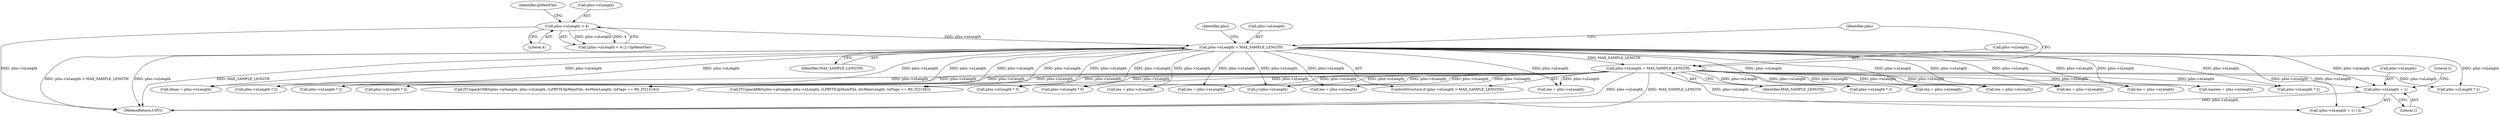 digraph "0_gstreamer_bc2cdd57d549ab3ba59782e9b395d0cd683fd3ac@pointer" {
"1000301" [label="(Call,pIns->nLength + 1)"];
"1000139" [label="(Call,pIns->nLength = MAX_SAMPLE_LENGTH)"];
"1000134" [label="(Call,pIns->nLength > MAX_SAMPLE_LENGTH)"];
"1000124" [label="(Call,pIns->nLength < 4)"];
"1000130" [label="(Identifier,lpMemFile)"];
"1000571" [label="(Call,pIns->nLength * 2)"];
"1001210" [label="(Call,dmax = pIns->nLength)"];
"1001239" [label="(Call,pIns->nLength * 2)"];
"1000507" [label="(Call,pIns->nLength * 2)"];
"1000125" [label="(Call,pIns->nLength)"];
"1000620" [label="(Call,pIns->nLength * 2)"];
"1000965" [label="(Call,ITUnpack16Bit(pIns->pSample, pIns->nLength, (LPBYTE)lpMemFile, dwMemLength, (nFlags == RS_IT21516)))"];
"1000138" [label="(Identifier,MAX_SAMPLE_LENGTH)"];
"1000950" [label="(Call,ITUnpack8Bit(pIns->pSample, pIns->nLength, (LPBYTE)lpMemFile, dwMemLength, (nFlags == RS_IT2158)))"];
"1000302" [label="(Call,pIns->nLength)"];
"1001527" [label="(Call,pIns->nLength * 3)"];
"1001698" [label="(Call,pIns->nLength * 6)"];
"1001087" [label="(Call,len = pIns->nLength)"];
"1001904" [label="(Call,len = pIns->nLength)"];
"1001366" [label="(Call,j<pIns->nLength)"];
"1000996" [label="(Call,len = pIns->nLength)"];
"1000133" [label="(ControlStructure,if (pIns->nLength > MAX_SAMPLE_LENGTH))"];
"1000124" [label="(Call,pIns->nLength < 4)"];
"1000141" [label="(Identifier,pIns)"];
"1000836" [label="(Call,len = pIns->nLength)"];
"1000135" [label="(Call,pIns->nLength)"];
"1000300" [label="(Call,(pIns->nLength + 1) / 2)"];
"1000123" [label="(Call,(pIns->nLength < 4) || (!lpMemFile))"];
"1000301" [label="(Call,pIns->nLength + 1)"];
"1000457" [label="(Call,pIns->nLength * 2)"];
"1000306" [label="(Literal,2)"];
"1002045" [label="(MethodReturn,UINT)"];
"1000200" [label="(Call,len = pIns->nLength)"];
"1000128" [label="(Literal,4)"];
"1000246" [label="(Call,len = pIns->nLength)"];
"1000721" [label="(Call,len = pIns->nLength)"];
"1001993" [label="(Call,len = pIns->nLength)"];
"1000134" [label="(Call,pIns->nLength > MAX_SAMPLE_LENGTH)"];
"1001483" [label="(Call,maxlen = pIns->nLength)"];
"1000139" [label="(Call,pIns->nLength = MAX_SAMPLE_LENGTH)"];
"1000143" [label="(Identifier,MAX_SAMPLE_LENGTH)"];
"1000146" [label="(Identifier,pIns)"];
"1000399" [label="(Call,pIns->nLength * 2)"];
"1000140" [label="(Call,pIns->nLength)"];
"1000305" [label="(Literal,1)"];
"1000301" -> "1000300"  [label="AST: "];
"1000301" -> "1000305"  [label="CFG: "];
"1000302" -> "1000301"  [label="AST: "];
"1000305" -> "1000301"  [label="AST: "];
"1000306" -> "1000301"  [label="CFG: "];
"1000301" -> "1002045"  [label="DDG: pIns->nLength"];
"1000139" -> "1000301"  [label="DDG: pIns->nLength"];
"1000134" -> "1000301"  [label="DDG: pIns->nLength"];
"1000139" -> "1000133"  [label="AST: "];
"1000139" -> "1000143"  [label="CFG: "];
"1000140" -> "1000139"  [label="AST: "];
"1000143" -> "1000139"  [label="AST: "];
"1000146" -> "1000139"  [label="CFG: "];
"1000139" -> "1002045"  [label="DDG: pIns->nLength"];
"1000139" -> "1002045"  [label="DDG: MAX_SAMPLE_LENGTH"];
"1000134" -> "1000139"  [label="DDG: MAX_SAMPLE_LENGTH"];
"1000139" -> "1000200"  [label="DDG: pIns->nLength"];
"1000139" -> "1000246"  [label="DDG: pIns->nLength"];
"1000139" -> "1000300"  [label="DDG: pIns->nLength"];
"1000139" -> "1000399"  [label="DDG: pIns->nLength"];
"1000139" -> "1000457"  [label="DDG: pIns->nLength"];
"1000139" -> "1000507"  [label="DDG: pIns->nLength"];
"1000139" -> "1000571"  [label="DDG: pIns->nLength"];
"1000139" -> "1000620"  [label="DDG: pIns->nLength"];
"1000139" -> "1000721"  [label="DDG: pIns->nLength"];
"1000139" -> "1000836"  [label="DDG: pIns->nLength"];
"1000139" -> "1000950"  [label="DDG: pIns->nLength"];
"1000139" -> "1000965"  [label="DDG: pIns->nLength"];
"1000139" -> "1000996"  [label="DDG: pIns->nLength"];
"1000139" -> "1001087"  [label="DDG: pIns->nLength"];
"1000139" -> "1001210"  [label="DDG: pIns->nLength"];
"1000139" -> "1001239"  [label="DDG: pIns->nLength"];
"1000139" -> "1001366"  [label="DDG: pIns->nLength"];
"1000139" -> "1001483"  [label="DDG: pIns->nLength"];
"1000139" -> "1001527"  [label="DDG: pIns->nLength"];
"1000139" -> "1001698"  [label="DDG: pIns->nLength"];
"1000139" -> "1001904"  [label="DDG: pIns->nLength"];
"1000139" -> "1001993"  [label="DDG: pIns->nLength"];
"1000134" -> "1000133"  [label="AST: "];
"1000134" -> "1000138"  [label="CFG: "];
"1000135" -> "1000134"  [label="AST: "];
"1000138" -> "1000134"  [label="AST: "];
"1000141" -> "1000134"  [label="CFG: "];
"1000146" -> "1000134"  [label="CFG: "];
"1000134" -> "1002045"  [label="DDG: pIns->nLength > MAX_SAMPLE_LENGTH"];
"1000134" -> "1002045"  [label="DDG: pIns->nLength"];
"1000134" -> "1002045"  [label="DDG: MAX_SAMPLE_LENGTH"];
"1000124" -> "1000134"  [label="DDG: pIns->nLength"];
"1000134" -> "1000200"  [label="DDG: pIns->nLength"];
"1000134" -> "1000246"  [label="DDG: pIns->nLength"];
"1000134" -> "1000300"  [label="DDG: pIns->nLength"];
"1000134" -> "1000399"  [label="DDG: pIns->nLength"];
"1000134" -> "1000457"  [label="DDG: pIns->nLength"];
"1000134" -> "1000507"  [label="DDG: pIns->nLength"];
"1000134" -> "1000571"  [label="DDG: pIns->nLength"];
"1000134" -> "1000620"  [label="DDG: pIns->nLength"];
"1000134" -> "1000721"  [label="DDG: pIns->nLength"];
"1000134" -> "1000836"  [label="DDG: pIns->nLength"];
"1000134" -> "1000950"  [label="DDG: pIns->nLength"];
"1000134" -> "1000965"  [label="DDG: pIns->nLength"];
"1000134" -> "1000996"  [label="DDG: pIns->nLength"];
"1000134" -> "1001087"  [label="DDG: pIns->nLength"];
"1000134" -> "1001210"  [label="DDG: pIns->nLength"];
"1000134" -> "1001239"  [label="DDG: pIns->nLength"];
"1000134" -> "1001366"  [label="DDG: pIns->nLength"];
"1000134" -> "1001483"  [label="DDG: pIns->nLength"];
"1000134" -> "1001527"  [label="DDG: pIns->nLength"];
"1000134" -> "1001698"  [label="DDG: pIns->nLength"];
"1000134" -> "1001904"  [label="DDG: pIns->nLength"];
"1000134" -> "1001993"  [label="DDG: pIns->nLength"];
"1000124" -> "1000123"  [label="AST: "];
"1000124" -> "1000128"  [label="CFG: "];
"1000125" -> "1000124"  [label="AST: "];
"1000128" -> "1000124"  [label="AST: "];
"1000130" -> "1000124"  [label="CFG: "];
"1000123" -> "1000124"  [label="CFG: "];
"1000124" -> "1002045"  [label="DDG: pIns->nLength"];
"1000124" -> "1000123"  [label="DDG: pIns->nLength"];
"1000124" -> "1000123"  [label="DDG: 4"];
}
